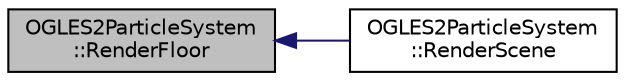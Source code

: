 digraph "OGLES2ParticleSystem::RenderFloor"
{
  edge [fontname="Helvetica",fontsize="10",labelfontname="Helvetica",labelfontsize="10"];
  node [fontname="Helvetica",fontsize="10",shape=record];
  rankdir="LR";
  Node1 [label="OGLES2ParticleSystem\l::RenderFloor",height=0.2,width=0.4,color="black", fillcolor="grey75", style="filled", fontcolor="black"];
  Node1 -> Node2 [dir="back",color="midnightblue",fontsize="10",style="solid",fontname="Helvetica"];
  Node2 [label="OGLES2ParticleSystem\l::RenderScene",height=0.2,width=0.4,color="black", fillcolor="white", style="filled",URL="$class_o_g_l_e_s2_particle_system.html#a39b3c65321ed741ee0f6ec1811bdd707"];
}
